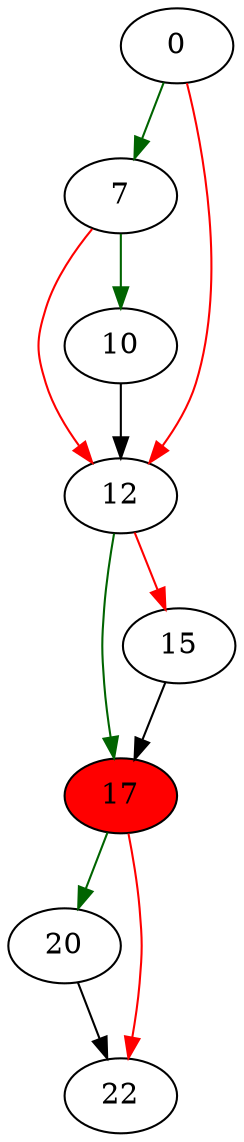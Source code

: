 strict digraph f {
	// Node definitions.
	0 [entry=true];
	7;
	12;
	10;
	17 [
		fillcolor=red
		style=filled
	];
	15;
	20;
	22;

	// Edge definitions.
	0 -> 7 [
		color=darkgreen
		cond=true
	];
	0 -> 12 [
		color=red
		cond=false
	];
	7 -> 12 [
		color=red
		cond=false
	];
	7 -> 10 [
		color=darkgreen
		cond=true
	];
	12 -> 17 [
		color=darkgreen
		cond=true
	];
	12 -> 15 [
		color=red
		cond=false
	];
	10 -> 12;
	17 -> 20 [
		color=darkgreen
		cond=true
	];
	17 -> 22 [
		color=red
		cond=false
	];
	15 -> 17;
	20 -> 22;
}